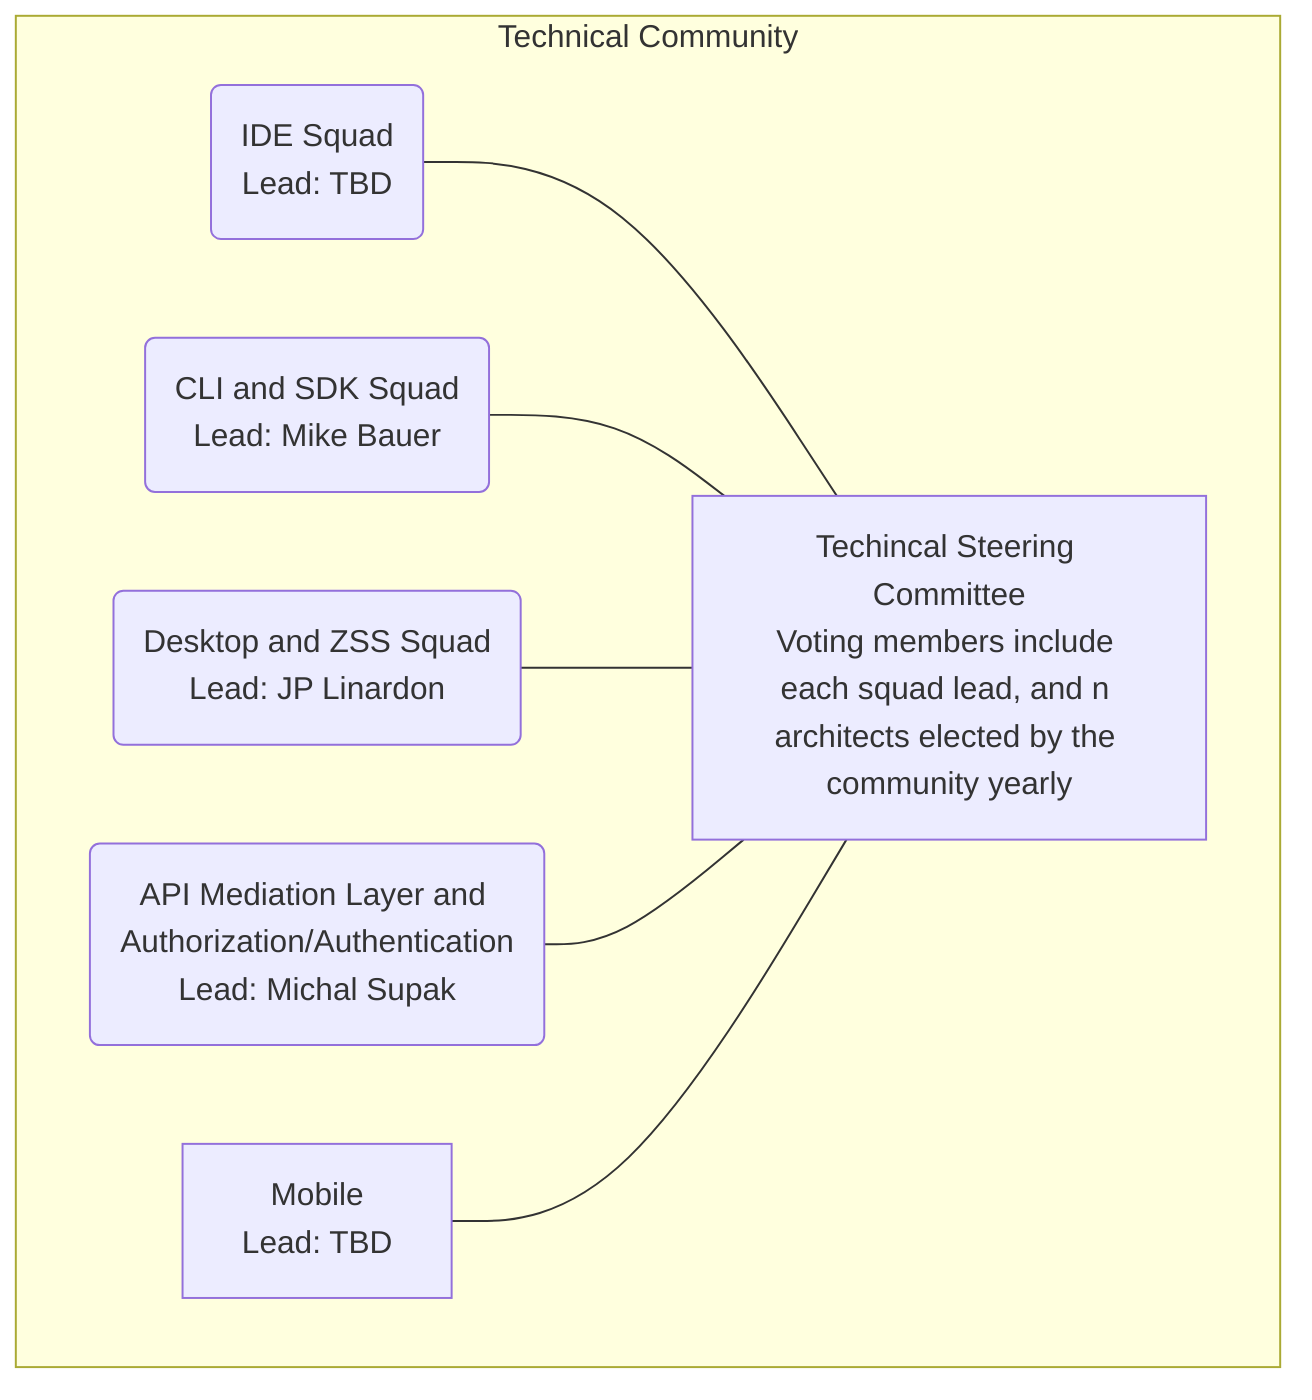 graph TD
    subgraph Technical Community
        ide_squad(IDE Squad<br>Lead: TBD) --- tsc[Techincal Steering Committee<br>Voting members include each squad lead, and n architects elected by the community yearly]
        clisdk_squad(CLI and SDK Squad<br>Lead: Mike Bauer) --- tsc
        appframework_squad(Desktop and ZSS Squad<br>Lead: JP Linardon) --- tsc
        apimediationlayer_squad(API Mediation Layer and Authorization/Authentication<br>Lead: Michal Supak) --- tsc
        mobile_squad[Mobile<br>Lead: TBD] --- tsc
    end
